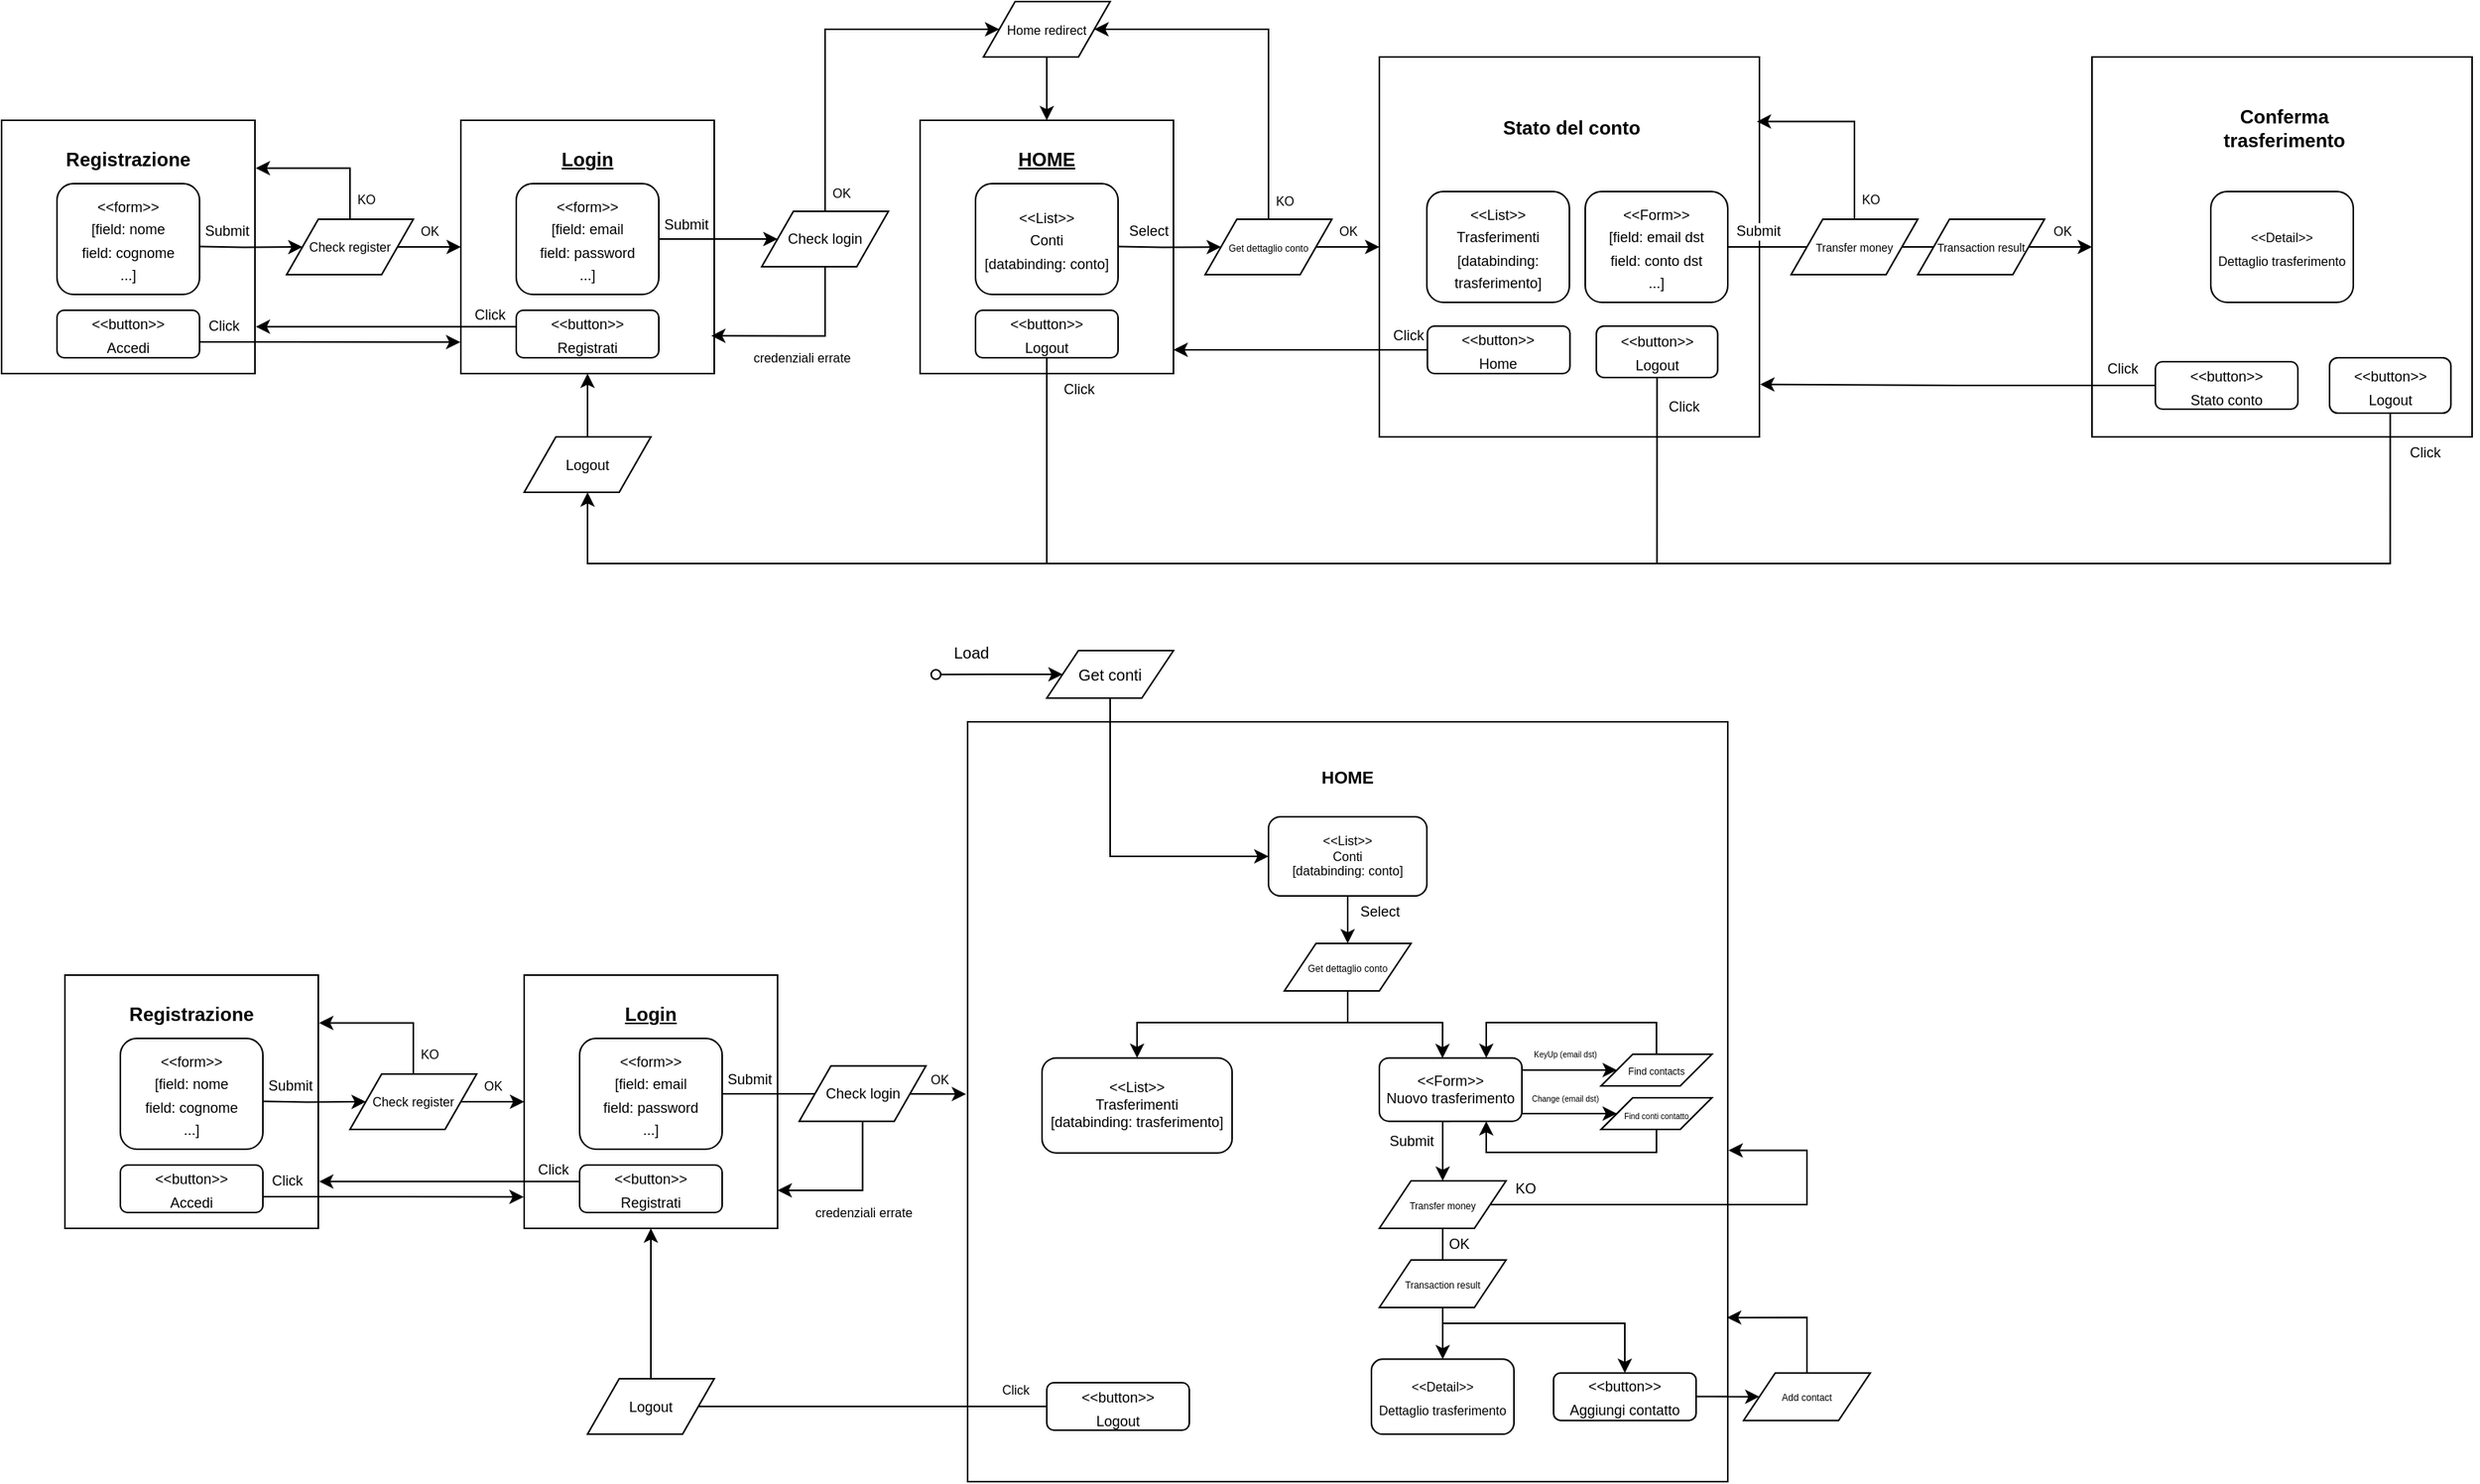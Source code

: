 <mxfile version="19.0.3" type="device"><diagram id="SK-qAV-DLg1p_RG8jJzv" name="Page-1"><mxGraphModel dx="2012" dy="1370" grid="1" gridSize="10" guides="1" tooltips="1" connect="1" arrows="1" fold="1" page="1" pageScale="1" pageWidth="827" pageHeight="1169" math="0" shadow="0"><root><mxCell id="0"/><mxCell id="1" parent="0"/><mxCell id="obXv3G_txPE05MpW1nef-15" value="" style="group" parent="1" vertex="1" connectable="0"><mxGeometry x="340" y="250" width="270" height="160" as="geometry"/></mxCell><mxCell id="obXv3G_txPE05MpW1nef-1" value="" style="whiteSpace=wrap;html=1;aspect=fixed;" parent="obXv3G_txPE05MpW1nef-15" vertex="1"><mxGeometry width="160" height="160" as="geometry"/></mxCell><mxCell id="obXv3G_txPE05MpW1nef-5" value="&lt;u&gt;&lt;b&gt;Login&lt;/b&gt;&lt;/u&gt;" style="text;html=1;strokeColor=none;fillColor=none;align=center;verticalAlign=middle;whiteSpace=wrap;rounded=0;" parent="obXv3G_txPE05MpW1nef-15" vertex="1"><mxGeometry x="50" y="10" width="60" height="30" as="geometry"/></mxCell><mxCell id="obXv3G_txPE05MpW1nef-17" value="&lt;font style=&quot;font-size: 9px;&quot;&gt;&amp;lt;&amp;lt;button&amp;gt;&amp;gt;&lt;br&gt;Registrati&lt;/font&gt;" style="rounded=1;whiteSpace=wrap;html=1;" parent="obXv3G_txPE05MpW1nef-15" vertex="1"><mxGeometry x="35" y="120" width="90" height="30" as="geometry"/></mxCell><mxCell id="obXv3G_txPE05MpW1nef-33" value="&lt;font style=&quot;font-size: 9px;&quot;&gt;&amp;lt;&amp;lt;form&amp;gt;&amp;gt;&lt;br&gt;[field: email&lt;br&gt;field: password&lt;br&gt;...]&lt;br&gt;&lt;/font&gt;" style="rounded=1;whiteSpace=wrap;html=1;" parent="obXv3G_txPE05MpW1nef-15" vertex="1"><mxGeometry x="35" y="40" width="90" height="70" as="geometry"/></mxCell><mxCell id="obXv3G_txPE05MpW1nef-112" style="edgeStyle=orthogonalEdgeStyle;rounded=0;orthogonalLoop=1;jettySize=auto;html=1;entryX=0.988;entryY=0.851;entryDx=0;entryDy=0;entryPerimeter=0;fontSize=8;endArrow=classic;endFill=1;" parent="obXv3G_txPE05MpW1nef-15" source="obXv3G_txPE05MpW1nef-93" target="obXv3G_txPE05MpW1nef-1" edge="1"><mxGeometry relative="1" as="geometry"><Array as="points"><mxPoint x="230" y="136"/></Array></mxGeometry></mxCell><mxCell id="obXv3G_txPE05MpW1nef-113" value="credenziali errate" style="edgeLabel;html=1;align=center;verticalAlign=middle;resizable=0;points=[];fontSize=8;" parent="obXv3G_txPE05MpW1nef-112" vertex="1" connectable="0"><mxGeometry x="0.021" y="1" relative="1" as="geometry"><mxPoint y="13" as="offset"/></mxGeometry></mxCell><mxCell id="obXv3G_txPE05MpW1nef-93" value="&lt;font style=&quot;font-size: 9px;&quot;&gt;Check login&lt;/font&gt;" style="shape=parallelogram;perimeter=parallelogramPerimeter;whiteSpace=wrap;html=1;fixedSize=1;fontSize=9;" parent="obXv3G_txPE05MpW1nef-15" vertex="1"><mxGeometry x="190" y="57.5" width="80" height="35" as="geometry"/></mxCell><mxCell id="obXv3G_txPE05MpW1nef-98" value="" style="edgeStyle=orthogonalEdgeStyle;rounded=0;orthogonalLoop=1;jettySize=auto;html=1;fontSize=9;entryX=0;entryY=0.5;entryDx=0;entryDy=0;endArrow=classic;exitX=1;exitY=0.5;exitDx=0;exitDy=0;endFill=1;" parent="obXv3G_txPE05MpW1nef-15" source="obXv3G_txPE05MpW1nef-33" target="obXv3G_txPE05MpW1nef-93" edge="1"><mxGeometry relative="1" as="geometry"><mxPoint x="630" y="330" as="targetPoint"/><Array as="points"/><mxPoint x="465.32" y="329.76" as="sourcePoint"/></mxGeometry></mxCell><mxCell id="obXv3G_txPE05MpW1nef-99" value="Submit" style="edgeLabel;html=1;align=center;verticalAlign=middle;resizable=0;points=[];fontSize=9;" parent="obXv3G_txPE05MpW1nef-98" vertex="1" connectable="0"><mxGeometry x="-0.722" y="1" relative="1" as="geometry"><mxPoint x="6" y="-8" as="offset"/></mxGeometry></mxCell><mxCell id="obXv3G_txPE05MpW1nef-16" value="" style="group" parent="1" vertex="1" connectable="0"><mxGeometry x="50" y="250" width="160" height="160" as="geometry"/></mxCell><mxCell id="obXv3G_txPE05MpW1nef-6" value="" style="whiteSpace=wrap;html=1;aspect=fixed;" parent="obXv3G_txPE05MpW1nef-16" vertex="1"><mxGeometry width="160" height="160" as="geometry"/></mxCell><mxCell id="obXv3G_txPE05MpW1nef-7" value="&lt;b&gt;Registrazione&lt;/b&gt;" style="text;html=1;strokeColor=none;fillColor=none;align=center;verticalAlign=middle;whiteSpace=wrap;rounded=0;" parent="obXv3G_txPE05MpW1nef-16" vertex="1"><mxGeometry x="50" y="10" width="60" height="30" as="geometry"/></mxCell><mxCell id="obXv3G_txPE05MpW1nef-26" value="&lt;font style=&quot;font-size: 9px;&quot;&gt;&amp;lt;&amp;lt;button&amp;gt;&amp;gt;&lt;br&gt;Accedi&lt;/font&gt;" style="rounded=1;whiteSpace=wrap;html=1;" parent="obXv3G_txPE05MpW1nef-16" vertex="1"><mxGeometry x="35" y="120" width="90" height="30" as="geometry"/></mxCell><mxCell id="obXv3G_txPE05MpW1nef-30" value="&lt;font style=&quot;font-size: 9px;&quot;&gt;&amp;lt;&amp;lt;form&amp;gt;&amp;gt;&lt;br&gt;[field: nome&lt;br&gt;field: cognome&lt;br&gt;...]&lt;br&gt;&lt;/font&gt;" style="rounded=1;whiteSpace=wrap;html=1;" parent="obXv3G_txPE05MpW1nef-16" vertex="1"><mxGeometry x="35" y="40" width="90" height="70" as="geometry"/></mxCell><mxCell id="obXv3G_txPE05MpW1nef-18" style="edgeStyle=orthogonalEdgeStyle;rounded=0;orthogonalLoop=1;jettySize=auto;html=1;fontSize=9;entryX=1.003;entryY=0.815;entryDx=0;entryDy=0;entryPerimeter=0;" parent="1" source="obXv3G_txPE05MpW1nef-17" target="obXv3G_txPE05MpW1nef-6" edge="1"><mxGeometry relative="1" as="geometry"><mxPoint x="230" y="340" as="targetPoint"/><Array as="points"><mxPoint x="293" y="380"/></Array></mxGeometry></mxCell><mxCell id="obXv3G_txPE05MpW1nef-19" value="Click" style="edgeLabel;html=1;align=center;verticalAlign=middle;resizable=0;points=[];fontSize=9;" parent="obXv3G_txPE05MpW1nef-18" vertex="1" connectable="0"><mxGeometry x="-0.722" y="1" relative="1" as="geometry"><mxPoint x="6" y="-9" as="offset"/></mxGeometry></mxCell><mxCell id="obXv3G_txPE05MpW1nef-27" style="edgeStyle=orthogonalEdgeStyle;rounded=0;orthogonalLoop=1;jettySize=auto;html=1;fontSize=9;entryX=-0.002;entryY=0.876;entryDx=0;entryDy=0;entryPerimeter=0;" parent="1" source="obXv3G_txPE05MpW1nef-26" target="obXv3G_txPE05MpW1nef-1" edge="1"><mxGeometry relative="1" as="geometry"><mxPoint x="280" y="430" as="targetPoint"/><Array as="points"><mxPoint x="230" y="390"/><mxPoint x="230" y="390"/></Array></mxGeometry></mxCell><mxCell id="obXv3G_txPE05MpW1nef-28" value="Click" style="edgeLabel;html=1;align=center;verticalAlign=middle;resizable=0;points=[];fontSize=9;" parent="obXv3G_txPE05MpW1nef-27" vertex="1" connectable="0"><mxGeometry x="-0.722" y="1" relative="1" as="geometry"><mxPoint x="-8" y="-9" as="offset"/></mxGeometry></mxCell><mxCell id="obXv3G_txPE05MpW1nef-31" style="edgeStyle=orthogonalEdgeStyle;rounded=0;orthogonalLoop=1;jettySize=auto;html=1;fontSize=9;entryX=0;entryY=0.5;entryDx=0;entryDy=0;startArrow=none;" parent="1" source="obXv3G_txPE05MpW1nef-100" target="obXv3G_txPE05MpW1nef-1" edge="1"><mxGeometry relative="1" as="geometry"><mxPoint x="340.0" y="329.92" as="targetPoint"/><Array as="points"/><mxPoint x="175.32" y="329.76" as="sourcePoint"/></mxGeometry></mxCell><mxCell id="obXv3G_txPE05MpW1nef-117" value="OK" style="edgeLabel;html=1;align=center;verticalAlign=middle;resizable=0;points=[];fontSize=8;" parent="obXv3G_txPE05MpW1nef-31" vertex="1" connectable="0"><mxGeometry x="-0.7" y="-1" relative="1" as="geometry"><mxPoint x="11" y="-11" as="offset"/></mxGeometry></mxCell><mxCell id="obXv3G_txPE05MpW1nef-38" value="" style="group" parent="1" vertex="1" connectable="0"><mxGeometry x="920" y="210" width="244" height="240" as="geometry"/></mxCell><mxCell id="obXv3G_txPE05MpW1nef-11" value="" style="whiteSpace=wrap;html=1;aspect=fixed;" parent="obXv3G_txPE05MpW1nef-38" vertex="1"><mxGeometry width="240" height="240" as="geometry"/></mxCell><mxCell id="obXv3G_txPE05MpW1nef-12" value="Stato del conto" style="text;html=1;strokeColor=none;fillColor=none;align=center;verticalAlign=middle;whiteSpace=wrap;rounded=0;fontStyle=1" parent="obXv3G_txPE05MpW1nef-38" vertex="1"><mxGeometry x="56.425" y="22.5" width="131.15" height="45" as="geometry"/></mxCell><mxCell id="obXv3G_txPE05MpW1nef-56" value="&lt;font style=&quot;font-size: 9px;&quot;&gt;&amp;lt;&amp;lt;button&amp;gt;&amp;gt;&lt;br&gt;Logout&lt;/font&gt;" style="rounded=1;whiteSpace=wrap;html=1;" parent="obXv3G_txPE05MpW1nef-38" vertex="1"><mxGeometry x="137.02" y="170" width="76.63" height="32.5" as="geometry"/></mxCell><mxCell id="obXv3G_txPE05MpW1nef-70" value="&lt;font style=&quot;font-size: 9px;&quot;&gt;&amp;lt;&amp;lt;button&amp;gt;&amp;gt;&lt;br&gt;Home&lt;/font&gt;" style="rounded=1;whiteSpace=wrap;html=1;" parent="obXv3G_txPE05MpW1nef-38" vertex="1"><mxGeometry x="30.34" y="170" width="90" height="30" as="geometry"/></mxCell><mxCell id="obXv3G_txPE05MpW1nef-82" value="&lt;font style=&quot;font-size: 9px;&quot;&gt;&amp;lt;&amp;lt;List&amp;gt;&amp;gt;&lt;br&gt;Trasferimenti&lt;br&gt;[databinding: trasferimento]&lt;br&gt;&lt;/font&gt;" style="rounded=1;whiteSpace=wrap;html=1;" parent="obXv3G_txPE05MpW1nef-38" vertex="1"><mxGeometry x="30" y="85" width="90" height="70" as="geometry"/></mxCell><mxCell id="obXv3G_txPE05MpW1nef-84" value="&lt;font style=&quot;font-size: 9px;&quot;&gt;&amp;lt;&amp;lt;Form&amp;gt;&amp;gt;&lt;br&gt;[field: email dst&lt;br&gt;field: conto dst&lt;br&gt;...]&lt;br&gt;&lt;/font&gt;" style="rounded=1;whiteSpace=wrap;html=1;" parent="obXv3G_txPE05MpW1nef-38" vertex="1"><mxGeometry x="130.0" y="85" width="90" height="70" as="geometry"/></mxCell><mxCell id="obXv3G_txPE05MpW1nef-59" style="edgeStyle=orthogonalEdgeStyle;rounded=0;orthogonalLoop=1;jettySize=auto;html=1;exitX=0.5;exitY=1;exitDx=0;exitDy=0;fontSize=9;entryX=0.5;entryY=1;entryDx=0;entryDy=0;" parent="1" source="obXv3G_txPE05MpW1nef-56" target="obXv3G_txPE05MpW1nef-88" edge="1"><mxGeometry relative="1" as="geometry"><mxPoint x="420" y="500" as="targetPoint"/><Array as="points"><mxPoint x="1095" y="530"/><mxPoint x="420" y="530"/></Array></mxGeometry></mxCell><mxCell id="obXv3G_txPE05MpW1nef-60" value="Click" style="edgeLabel;html=1;align=center;verticalAlign=middle;resizable=0;points=[];fontSize=9;" parent="obXv3G_txPE05MpW1nef-59" vertex="1" connectable="0"><mxGeometry x="-0.952" y="2" relative="1" as="geometry"><mxPoint x="14" y="-2" as="offset"/></mxGeometry></mxCell><mxCell id="obXv3G_txPE05MpW1nef-61" value="" style="group" parent="1" vertex="1" connectable="0"><mxGeometry x="630" y="250" width="160" height="160" as="geometry"/></mxCell><mxCell id="obXv3G_txPE05MpW1nef-62" value="" style="whiteSpace=wrap;html=1;aspect=fixed;" parent="obXv3G_txPE05MpW1nef-61" vertex="1"><mxGeometry width="160" height="160" as="geometry"/></mxCell><mxCell id="obXv3G_txPE05MpW1nef-63" value="&lt;u&gt;&lt;b&gt;HOME&lt;/b&gt;&lt;/u&gt;" style="text;html=1;strokeColor=none;fillColor=none;align=center;verticalAlign=middle;whiteSpace=wrap;rounded=0;" parent="obXv3G_txPE05MpW1nef-61" vertex="1"><mxGeometry x="50" y="10" width="60" height="30" as="geometry"/></mxCell><mxCell id="obXv3G_txPE05MpW1nef-64" value="&lt;font style=&quot;font-size: 9px;&quot;&gt;&amp;lt;&amp;lt;button&amp;gt;&amp;gt;&lt;br&gt;Logout&lt;/font&gt;" style="rounded=1;whiteSpace=wrap;html=1;" parent="obXv3G_txPE05MpW1nef-61" vertex="1"><mxGeometry x="35" y="120" width="90" height="30" as="geometry"/></mxCell><mxCell id="obXv3G_txPE05MpW1nef-65" value="&lt;font style=&quot;font-size: 9px;&quot;&gt;&amp;lt;&amp;lt;List&amp;gt;&amp;gt;&lt;br&gt;Conti&lt;br&gt;[databinding: conto]&lt;br&gt;&lt;/font&gt;" style="rounded=1;whiteSpace=wrap;html=1;" parent="obXv3G_txPE05MpW1nef-61" vertex="1"><mxGeometry x="35" y="40" width="90" height="70" as="geometry"/></mxCell><mxCell id="obXv3G_txPE05MpW1nef-66" style="edgeStyle=orthogonalEdgeStyle;rounded=0;orthogonalLoop=1;jettySize=auto;html=1;fontSize=9;entryX=0;entryY=0.5;entryDx=0;entryDy=0;" parent="obXv3G_txPE05MpW1nef-61" target="obXv3G_txPE05MpW1nef-91" edge="1"><mxGeometry relative="1" as="geometry"><mxPoint x="190" y="80" as="targetPoint"/><Array as="points"/><mxPoint x="125.32" y="79.76" as="sourcePoint"/></mxGeometry></mxCell><mxCell id="obXv3G_txPE05MpW1nef-67" value="Select" style="edgeLabel;html=1;align=center;verticalAlign=middle;resizable=0;points=[];fontSize=9;" parent="obXv3G_txPE05MpW1nef-66" vertex="1" connectable="0"><mxGeometry x="-0.722" y="1" relative="1" as="geometry"><mxPoint x="9" y="-9" as="offset"/></mxGeometry></mxCell><mxCell id="obXv3G_txPE05MpW1nef-68" style="edgeStyle=orthogonalEdgeStyle;rounded=0;orthogonalLoop=1;jettySize=auto;html=1;fontSize=9;endArrow=none;endFill=0;" parent="1" source="obXv3G_txPE05MpW1nef-64" edge="1"><mxGeometry relative="1" as="geometry"><mxPoint x="560" y="530" as="targetPoint"/><Array as="points"><mxPoint x="710" y="530"/><mxPoint x="560" y="530"/></Array></mxGeometry></mxCell><mxCell id="obXv3G_txPE05MpW1nef-69" value="Click" style="edgeLabel;html=1;align=center;verticalAlign=middle;resizable=0;points=[];fontSize=9;" parent="obXv3G_txPE05MpW1nef-68" vertex="1" connectable="0"><mxGeometry x="-0.786" y="-1" relative="1" as="geometry"><mxPoint x="21" y="-10" as="offset"/></mxGeometry></mxCell><mxCell id="obXv3G_txPE05MpW1nef-71" style="edgeStyle=orthogonalEdgeStyle;rounded=0;orthogonalLoop=1;jettySize=auto;html=1;fontSize=9;" parent="1" source="obXv3G_txPE05MpW1nef-70" edge="1"><mxGeometry relative="1" as="geometry"><mxPoint x="790" y="395" as="targetPoint"/><Array as="points"><mxPoint x="791" y="395"/></Array></mxGeometry></mxCell><mxCell id="obXv3G_txPE05MpW1nef-72" value="Click" style="edgeLabel;html=1;align=center;verticalAlign=middle;resizable=0;points=[];fontSize=9;" parent="obXv3G_txPE05MpW1nef-71" vertex="1" connectable="0"><mxGeometry x="-0.778" y="-1" relative="1" as="geometry"><mxPoint x="5" y="-8" as="offset"/></mxGeometry></mxCell><mxCell id="obXv3G_txPE05MpW1nef-73" value="" style="group" parent="1" vertex="1" connectable="0"><mxGeometry x="1370" y="210" width="244" height="240" as="geometry"/></mxCell><mxCell id="obXv3G_txPE05MpW1nef-74" value="" style="whiteSpace=wrap;html=1;aspect=fixed;" parent="obXv3G_txPE05MpW1nef-73" vertex="1"><mxGeometry width="240" height="240" as="geometry"/></mxCell><mxCell id="obXv3G_txPE05MpW1nef-75" value="Conferma trasferimento" style="text;html=1;strokeColor=none;fillColor=none;align=center;verticalAlign=middle;whiteSpace=wrap;rounded=0;fontStyle=1" parent="obXv3G_txPE05MpW1nef-73" vertex="1"><mxGeometry x="56.425" y="22.5" width="131.15" height="45" as="geometry"/></mxCell><mxCell id="obXv3G_txPE05MpW1nef-76" value="&lt;font style=&quot;font-size: 9px;&quot;&gt;&amp;lt;&amp;lt;button&amp;gt;&amp;gt;&lt;br&gt;Logout&lt;/font&gt;" style="rounded=1;whiteSpace=wrap;html=1;" parent="obXv3G_txPE05MpW1nef-73" vertex="1"><mxGeometry x="150" y="190" width="76.63" height="35" as="geometry"/></mxCell><mxCell id="obXv3G_txPE05MpW1nef-77" value="&lt;font style=&quot;font-size: 9px;&quot;&gt;&amp;lt;&amp;lt;button&amp;gt;&amp;gt;&lt;br&gt;Stato conto&lt;/font&gt;" style="rounded=1;whiteSpace=wrap;html=1;" parent="obXv3G_txPE05MpW1nef-73" vertex="1"><mxGeometry x="40" y="192.5" width="90" height="30" as="geometry"/></mxCell><mxCell id="obXv3G_txPE05MpW1nef-87" value="&lt;font style=&quot;font-size: 8px;&quot;&gt;&amp;lt;&amp;lt;Detail&amp;gt;&amp;gt;&lt;br&gt;Dettaglio trasferimento&lt;br&gt;&lt;/font&gt;" style="rounded=1;whiteSpace=wrap;html=1;" parent="obXv3G_txPE05MpW1nef-73" vertex="1"><mxGeometry x="75" y="85" width="90" height="70" as="geometry"/></mxCell><mxCell id="obXv3G_txPE05MpW1nef-78" style="edgeStyle=orthogonalEdgeStyle;rounded=0;orthogonalLoop=1;jettySize=auto;html=1;entryX=1.002;entryY=0.862;entryDx=0;entryDy=0;entryPerimeter=0;fontSize=9;" parent="1" source="obXv3G_txPE05MpW1nef-77" target="obXv3G_txPE05MpW1nef-11" edge="1"><mxGeometry relative="1" as="geometry"/></mxCell><mxCell id="obXv3G_txPE05MpW1nef-79" value="Click" style="edgeLabel;html=1;align=center;verticalAlign=middle;resizable=0;points=[];fontSize=9;" parent="obXv3G_txPE05MpW1nef-78" vertex="1" connectable="0"><mxGeometry x="-0.596" y="1" relative="1" as="geometry"><mxPoint x="29" y="-12" as="offset"/></mxGeometry></mxCell><mxCell id="obXv3G_txPE05MpW1nef-80" style="edgeStyle=orthogonalEdgeStyle;rounded=0;orthogonalLoop=1;jettySize=auto;html=1;exitX=0.5;exitY=1;exitDx=0;exitDy=0;fontSize=9;endArrow=none;endFill=0;" parent="1" source="obXv3G_txPE05MpW1nef-76" edge="1"><mxGeometry relative="1" as="geometry"><mxPoint x="1070" y="530" as="targetPoint"/><Array as="points"><mxPoint x="1429" y="530"/><mxPoint x="1100" y="530"/></Array></mxGeometry></mxCell><mxCell id="obXv3G_txPE05MpW1nef-81" value="Click" style="edgeLabel;html=1;align=center;verticalAlign=middle;resizable=0;points=[];fontSize=9;" parent="obXv3G_txPE05MpW1nef-80" vertex="1" connectable="0"><mxGeometry x="-0.866" relative="1" as="geometry"><mxPoint x="21" y="-14" as="offset"/></mxGeometry></mxCell><mxCell id="obXv3G_txPE05MpW1nef-85" style="edgeStyle=orthogonalEdgeStyle;rounded=0;orthogonalLoop=1;jettySize=auto;html=1;exitX=1;exitY=0.5;exitDx=0;exitDy=0;entryX=0;entryY=0.5;entryDx=0;entryDy=0;fontSize=9;endArrow=classic;endFill=1;startArrow=none;" parent="1" source="obXv3G_txPE05MpW1nef-107" target="obXv3G_txPE05MpW1nef-74" edge="1"><mxGeometry relative="1" as="geometry"/></mxCell><mxCell id="obXv3G_txPE05MpW1nef-124" value="OK" style="edgeLabel;html=1;align=center;verticalAlign=middle;resizable=0;points=[];fontSize=8;" parent="obXv3G_txPE05MpW1nef-85" vertex="1" connectable="0"><mxGeometry x="-0.689" y="1" relative="1" as="geometry"><mxPoint x="11" y="-9" as="offset"/></mxGeometry></mxCell><mxCell id="obXv3G_txPE05MpW1nef-89" style="edgeStyle=orthogonalEdgeStyle;rounded=0;orthogonalLoop=1;jettySize=auto;html=1;fontSize=9;endArrow=classic;endFill=1;" parent="1" source="obXv3G_txPE05MpW1nef-88" edge="1"><mxGeometry relative="1" as="geometry"><mxPoint x="420" y="410" as="targetPoint"/></mxGeometry></mxCell><mxCell id="obXv3G_txPE05MpW1nef-88" value="Logout" style="shape=parallelogram;perimeter=parallelogramPerimeter;whiteSpace=wrap;html=1;fixedSize=1;fontSize=9;" parent="1" vertex="1"><mxGeometry x="380" y="450" width="80" height="35" as="geometry"/></mxCell><mxCell id="obXv3G_txPE05MpW1nef-92" style="edgeStyle=orthogonalEdgeStyle;rounded=0;orthogonalLoop=1;jettySize=auto;html=1;exitX=1;exitY=0.5;exitDx=0;exitDy=0;entryX=0;entryY=0.5;entryDx=0;entryDy=0;fontSize=9;endArrow=classic;endFill=1;" parent="1" source="obXv3G_txPE05MpW1nef-91" target="obXv3G_txPE05MpW1nef-11" edge="1"><mxGeometry relative="1" as="geometry"/></mxCell><mxCell id="obXv3G_txPE05MpW1nef-120" value="OK" style="edgeLabel;html=1;align=center;verticalAlign=middle;resizable=0;points=[];fontSize=8;" parent="obXv3G_txPE05MpW1nef-92" vertex="1" connectable="0"><mxGeometry x="-0.427" y="1" relative="1" as="geometry"><mxPoint x="3" y="-9" as="offset"/></mxGeometry></mxCell><mxCell id="obXv3G_txPE05MpW1nef-111" style="edgeStyle=orthogonalEdgeStyle;rounded=0;orthogonalLoop=1;jettySize=auto;html=1;exitX=0.5;exitY=0;exitDx=0;exitDy=0;entryX=1;entryY=0.5;entryDx=0;entryDy=0;fontSize=8;endArrow=classic;endFill=1;" parent="1" source="obXv3G_txPE05MpW1nef-91" target="obXv3G_txPE05MpW1nef-109" edge="1"><mxGeometry relative="1" as="geometry"><Array as="points"><mxPoint x="850" y="193"/></Array></mxGeometry></mxCell><mxCell id="obXv3G_txPE05MpW1nef-119" value="KO" style="edgeLabel;html=1;align=center;verticalAlign=middle;resizable=0;points=[];fontSize=8;" parent="obXv3G_txPE05MpW1nef-111" vertex="1" connectable="0"><mxGeometry x="-0.798" y="-2" relative="1" as="geometry"><mxPoint x="8" y="11" as="offset"/></mxGeometry></mxCell><mxCell id="obXv3G_txPE05MpW1nef-91" value="&lt;font style=&quot;font-size: 6px;&quot;&gt;Get dettaglio conto&lt;/font&gt;" style="shape=parallelogram;perimeter=parallelogramPerimeter;whiteSpace=wrap;html=1;fixedSize=1;fontSize=9;" parent="1" vertex="1"><mxGeometry x="810" y="312.5" width="80" height="35" as="geometry"/></mxCell><mxCell id="obXv3G_txPE05MpW1nef-34" style="edgeStyle=orthogonalEdgeStyle;rounded=0;orthogonalLoop=1;jettySize=auto;html=1;fontSize=9;startArrow=none;entryX=0;entryY=0.5;entryDx=0;entryDy=0;exitX=0.5;exitY=0;exitDx=0;exitDy=0;" parent="1" source="obXv3G_txPE05MpW1nef-93" target="obXv3G_txPE05MpW1nef-109" edge="1"><mxGeometry relative="1" as="geometry"><mxPoint x="640" y="150" as="targetPoint"/><Array as="points"><mxPoint x="570" y="193"/></Array><mxPoint x="465.32" y="329.76" as="sourcePoint"/></mxGeometry></mxCell><mxCell id="obXv3G_txPE05MpW1nef-118" value="OK" style="edgeLabel;html=1;align=center;verticalAlign=middle;resizable=0;points=[];fontSize=8;" parent="obXv3G_txPE05MpW1nef-34" vertex="1" connectable="0"><mxGeometry x="-0.839" relative="1" as="geometry"><mxPoint x="10" y="6" as="offset"/></mxGeometry></mxCell><mxCell id="obXv3G_txPE05MpW1nef-115" style="edgeStyle=orthogonalEdgeStyle;rounded=0;orthogonalLoop=1;jettySize=auto;html=1;entryX=1.003;entryY=0.189;entryDx=0;entryDy=0;entryPerimeter=0;fontSize=8;endArrow=classic;endFill=1;" parent="1" source="obXv3G_txPE05MpW1nef-100" target="obXv3G_txPE05MpW1nef-6" edge="1"><mxGeometry relative="1" as="geometry"><Array as="points"><mxPoint x="270" y="280"/></Array></mxGeometry></mxCell><mxCell id="obXv3G_txPE05MpW1nef-116" value="KO" style="edgeLabel;html=1;align=center;verticalAlign=middle;resizable=0;points=[];fontSize=8;" parent="obXv3G_txPE05MpW1nef-115" vertex="1" connectable="0"><mxGeometry x="-0.817" y="-1" relative="1" as="geometry"><mxPoint x="9" y="-4" as="offset"/></mxGeometry></mxCell><mxCell id="obXv3G_txPE05MpW1nef-100" value="&lt;font style=&quot;font-size: 8px;&quot;&gt;Check register&lt;/font&gt;" style="shape=parallelogram;perimeter=parallelogramPerimeter;whiteSpace=wrap;html=1;fixedSize=1;fontSize=9;" parent="1" vertex="1"><mxGeometry x="230" y="312.5" width="80" height="35" as="geometry"/></mxCell><mxCell id="obXv3G_txPE05MpW1nef-102" value="" style="edgeStyle=orthogonalEdgeStyle;rounded=0;orthogonalLoop=1;jettySize=auto;html=1;fontSize=9;entryX=0;entryY=0.5;entryDx=0;entryDy=0;endArrow=classic;endFill=1;" parent="1" target="obXv3G_txPE05MpW1nef-100" edge="1"><mxGeometry relative="1" as="geometry"><mxPoint x="340" y="330" as="targetPoint"/><Array as="points"/><mxPoint x="175.32" y="329.76" as="sourcePoint"/></mxGeometry></mxCell><mxCell id="obXv3G_txPE05MpW1nef-103" value="Submit" style="edgeLabel;html=1;align=center;verticalAlign=middle;resizable=0;points=[];fontSize=9;" parent="obXv3G_txPE05MpW1nef-102" vertex="1" connectable="0"><mxGeometry x="-0.722" y="1" relative="1" as="geometry"><mxPoint x="7" y="-9" as="offset"/></mxGeometry></mxCell><mxCell id="obXv3G_txPE05MpW1nef-121" style="edgeStyle=orthogonalEdgeStyle;rounded=0;orthogonalLoop=1;jettySize=auto;html=1;entryX=0.993;entryY=0.17;entryDx=0;entryDy=0;entryPerimeter=0;fontSize=8;endArrow=classic;endFill=1;" parent="1" source="obXv3G_txPE05MpW1nef-104" target="obXv3G_txPE05MpW1nef-11" edge="1"><mxGeometry relative="1" as="geometry"><Array as="points"><mxPoint x="1220" y="251"/></Array></mxGeometry></mxCell><mxCell id="obXv3G_txPE05MpW1nef-122" value="KO" style="edgeLabel;html=1;align=center;verticalAlign=middle;resizable=0;points=[];fontSize=8;" parent="obXv3G_txPE05MpW1nef-121" vertex="1" connectable="0"><mxGeometry x="-0.763" y="1" relative="1" as="geometry"><mxPoint x="11" y="2" as="offset"/></mxGeometry></mxCell><mxCell id="obXv3G_txPE05MpW1nef-104" value="&lt;font style=&quot;font-size: 7px;&quot;&gt;Transfer money&lt;/font&gt;" style="shape=parallelogram;perimeter=parallelogramPerimeter;whiteSpace=wrap;html=1;fixedSize=1;fontSize=9;" parent="1" vertex="1"><mxGeometry x="1180" y="312.5" width="80" height="35" as="geometry"/></mxCell><mxCell id="obXv3G_txPE05MpW1nef-105" value="" style="edgeStyle=orthogonalEdgeStyle;rounded=0;orthogonalLoop=1;jettySize=auto;html=1;exitX=1;exitY=0.5;exitDx=0;exitDy=0;entryX=0;entryY=0.5;entryDx=0;entryDy=0;fontSize=9;endArrow=none;endFill=1;" parent="1" source="obXv3G_txPE05MpW1nef-84" target="obXv3G_txPE05MpW1nef-104" edge="1"><mxGeometry relative="1" as="geometry"><mxPoint x="1140.0" y="330" as="sourcePoint"/><mxPoint x="1310" y="330.0" as="targetPoint"/></mxGeometry></mxCell><mxCell id="obXv3G_txPE05MpW1nef-106" value="Submit" style="edgeLabel;html=1;align=center;verticalAlign=middle;resizable=0;points=[];fontSize=9;" parent="obXv3G_txPE05MpW1nef-105" vertex="1" connectable="0"><mxGeometry x="-0.803" y="1" relative="1" as="geometry"><mxPoint x="14" y="-9" as="offset"/></mxGeometry></mxCell><mxCell id="obXv3G_txPE05MpW1nef-107" value="&lt;font style=&quot;font-size: 7px;&quot;&gt;Transaction result&lt;/font&gt;" style="shape=parallelogram;perimeter=parallelogramPerimeter;whiteSpace=wrap;html=1;fixedSize=1;fontSize=9;" parent="1" vertex="1"><mxGeometry x="1260" y="312.5" width="80" height="35" as="geometry"/></mxCell><mxCell id="obXv3G_txPE05MpW1nef-108" value="" style="edgeStyle=orthogonalEdgeStyle;rounded=0;orthogonalLoop=1;jettySize=auto;html=1;exitX=1;exitY=0.5;exitDx=0;exitDy=0;entryX=0;entryY=0.5;entryDx=0;entryDy=0;fontSize=9;endArrow=none;endFill=1;startArrow=none;" parent="1" source="obXv3G_txPE05MpW1nef-104" target="obXv3G_txPE05MpW1nef-107" edge="1"><mxGeometry relative="1" as="geometry"><mxPoint x="1240" y="330" as="sourcePoint"/><mxPoint x="1370" y="330.0" as="targetPoint"/></mxGeometry></mxCell><mxCell id="obXv3G_txPE05MpW1nef-110" style="edgeStyle=orthogonalEdgeStyle;rounded=0;orthogonalLoop=1;jettySize=auto;html=1;fontSize=9;endArrow=classic;endFill=1;entryX=0.5;entryY=0;entryDx=0;entryDy=0;" parent="1" source="obXv3G_txPE05MpW1nef-109" target="obXv3G_txPE05MpW1nef-62" edge="1"><mxGeometry relative="1" as="geometry"><mxPoint x="710" y="250.0" as="targetPoint"/></mxGeometry></mxCell><mxCell id="obXv3G_txPE05MpW1nef-109" value="&lt;font style=&quot;font-size: 8px;&quot;&gt;Home redirect&lt;/font&gt;" style="shape=parallelogram;perimeter=parallelogramPerimeter;whiteSpace=wrap;html=1;fixedSize=1;fontSize=9;" parent="1" vertex="1"><mxGeometry x="670" y="175" width="80" height="35" as="geometry"/></mxCell><mxCell id="obXv3G_txPE05MpW1nef-127" value="" style="whiteSpace=wrap;html=1;aspect=fixed;" parent="1" vertex="1"><mxGeometry x="380" y="790" width="160" height="160" as="geometry"/></mxCell><mxCell id="obXv3G_txPE05MpW1nef-128" value="&lt;u&gt;&lt;b&gt;Login&lt;/b&gt;&lt;/u&gt;" style="text;html=1;strokeColor=none;fillColor=none;align=center;verticalAlign=middle;whiteSpace=wrap;rounded=0;" parent="1" vertex="1"><mxGeometry x="430" y="800" width="60" height="30" as="geometry"/></mxCell><mxCell id="obXv3G_txPE05MpW1nef-129" value="&lt;font style=&quot;font-size: 9px;&quot;&gt;&amp;lt;&amp;lt;button&amp;gt;&amp;gt;&lt;br&gt;Registrati&lt;/font&gt;" style="rounded=1;whiteSpace=wrap;html=1;" parent="1" vertex="1"><mxGeometry x="415" y="910" width="90" height="30" as="geometry"/></mxCell><mxCell id="obXv3G_txPE05MpW1nef-149" style="edgeStyle=orthogonalEdgeStyle;rounded=0;orthogonalLoop=1;jettySize=auto;html=1;exitX=1;exitY=0.5;exitDx=0;exitDy=0;entryX=-0.002;entryY=0.49;entryDx=0;entryDy=0;entryPerimeter=0;fontSize=8;endArrow=classic;endFill=1;" parent="1" source="obXv3G_txPE05MpW1nef-130" target="obXv3G_txPE05MpW1nef-148" edge="1"><mxGeometry relative="1" as="geometry"/></mxCell><mxCell id="obXv3G_txPE05MpW1nef-156" value="OK" style="edgeLabel;html=1;align=center;verticalAlign=middle;resizable=0;points=[];fontSize=8;" parent="obXv3G_txPE05MpW1nef-149" vertex="1" connectable="0"><mxGeometry x="0.774" y="-1" relative="1" as="geometry"><mxPoint y="-10" as="offset"/></mxGeometry></mxCell><mxCell id="obXv3G_txPE05MpW1nef-130" value="&lt;font style=&quot;font-size: 9px;&quot;&gt;&amp;lt;&amp;lt;form&amp;gt;&amp;gt;&lt;br&gt;[field: email&lt;br&gt;field: password&lt;br&gt;...]&lt;br&gt;&lt;/font&gt;" style="rounded=1;whiteSpace=wrap;html=1;" parent="1" vertex="1"><mxGeometry x="415" y="830" width="90" height="70" as="geometry"/></mxCell><mxCell id="obXv3G_txPE05MpW1nef-131" value="Submit" style="edgeLabel;html=1;align=center;verticalAlign=middle;resizable=0;points=[];fontSize=9;" parent="1" vertex="1" connectable="0"><mxGeometry x="521.769" y="856" as="geometry"/></mxCell><mxCell id="obXv3G_txPE05MpW1nef-132" value="" style="group" parent="1" vertex="1" connectable="0"><mxGeometry x="90" y="790" width="160" height="160" as="geometry"/></mxCell><mxCell id="obXv3G_txPE05MpW1nef-133" value="" style="whiteSpace=wrap;html=1;aspect=fixed;" parent="obXv3G_txPE05MpW1nef-132" vertex="1"><mxGeometry width="160" height="160" as="geometry"/></mxCell><mxCell id="obXv3G_txPE05MpW1nef-134" value="&lt;b&gt;Registrazione&lt;/b&gt;" style="text;html=1;strokeColor=none;fillColor=none;align=center;verticalAlign=middle;whiteSpace=wrap;rounded=0;" parent="obXv3G_txPE05MpW1nef-132" vertex="1"><mxGeometry x="50" y="10" width="60" height="30" as="geometry"/></mxCell><mxCell id="obXv3G_txPE05MpW1nef-135" value="&lt;font style=&quot;font-size: 9px;&quot;&gt;&amp;lt;&amp;lt;button&amp;gt;&amp;gt;&lt;br&gt;Accedi&lt;/font&gt;" style="rounded=1;whiteSpace=wrap;html=1;" parent="obXv3G_txPE05MpW1nef-132" vertex="1"><mxGeometry x="35" y="120" width="90" height="30" as="geometry"/></mxCell><mxCell id="obXv3G_txPE05MpW1nef-136" value="&lt;font style=&quot;font-size: 9px;&quot;&gt;&amp;lt;&amp;lt;form&amp;gt;&amp;gt;&lt;br&gt;[field: nome&lt;br&gt;field: cognome&lt;br&gt;...]&lt;br&gt;&lt;/font&gt;" style="rounded=1;whiteSpace=wrap;html=1;" parent="obXv3G_txPE05MpW1nef-132" vertex="1"><mxGeometry x="35" y="40" width="90" height="70" as="geometry"/></mxCell><mxCell id="obXv3G_txPE05MpW1nef-137" style="edgeStyle=orthogonalEdgeStyle;rounded=0;orthogonalLoop=1;jettySize=auto;html=1;fontSize=9;entryX=1.003;entryY=0.815;entryDx=0;entryDy=0;entryPerimeter=0;" parent="1" source="obXv3G_txPE05MpW1nef-129" target="obXv3G_txPE05MpW1nef-133" edge="1"><mxGeometry relative="1" as="geometry"><mxPoint x="270" y="880" as="targetPoint"/><Array as="points"><mxPoint x="333" y="920"/></Array></mxGeometry></mxCell><mxCell id="obXv3G_txPE05MpW1nef-138" value="Click" style="edgeLabel;html=1;align=center;verticalAlign=middle;resizable=0;points=[];fontSize=9;" parent="obXv3G_txPE05MpW1nef-137" vertex="1" connectable="0"><mxGeometry x="-0.722" y="1" relative="1" as="geometry"><mxPoint x="6" y="-9" as="offset"/></mxGeometry></mxCell><mxCell id="obXv3G_txPE05MpW1nef-139" style="edgeStyle=orthogonalEdgeStyle;rounded=0;orthogonalLoop=1;jettySize=auto;html=1;fontSize=9;entryX=-0.002;entryY=0.876;entryDx=0;entryDy=0;entryPerimeter=0;" parent="1" source="obXv3G_txPE05MpW1nef-135" target="obXv3G_txPE05MpW1nef-127" edge="1"><mxGeometry relative="1" as="geometry"><mxPoint x="320" y="970" as="targetPoint"/><Array as="points"><mxPoint x="270" y="930"/><mxPoint x="270" y="930"/></Array></mxGeometry></mxCell><mxCell id="obXv3G_txPE05MpW1nef-140" value="Click" style="edgeLabel;html=1;align=center;verticalAlign=middle;resizable=0;points=[];fontSize=9;" parent="obXv3G_txPE05MpW1nef-139" vertex="1" connectable="0"><mxGeometry x="-0.722" y="1" relative="1" as="geometry"><mxPoint x="-8" y="-9" as="offset"/></mxGeometry></mxCell><mxCell id="obXv3G_txPE05MpW1nef-141" style="edgeStyle=orthogonalEdgeStyle;rounded=0;orthogonalLoop=1;jettySize=auto;html=1;fontSize=9;entryX=0;entryY=0.5;entryDx=0;entryDy=0;startArrow=none;" parent="1" source="obXv3G_txPE05MpW1nef-145" target="obXv3G_txPE05MpW1nef-127" edge="1"><mxGeometry relative="1" as="geometry"><mxPoint x="380.0" y="869.92" as="targetPoint"/><Array as="points"/><mxPoint x="215.32" y="869.76" as="sourcePoint"/></mxGeometry></mxCell><mxCell id="obXv3G_txPE05MpW1nef-142" value="OK" style="edgeLabel;html=1;align=center;verticalAlign=middle;resizable=0;points=[];fontSize=8;" parent="obXv3G_txPE05MpW1nef-141" vertex="1" connectable="0"><mxGeometry x="-0.7" y="-1" relative="1" as="geometry"><mxPoint x="11" y="-11" as="offset"/></mxGeometry></mxCell><mxCell id="obXv3G_txPE05MpW1nef-143" style="edgeStyle=orthogonalEdgeStyle;rounded=0;orthogonalLoop=1;jettySize=auto;html=1;entryX=1.003;entryY=0.189;entryDx=0;entryDy=0;entryPerimeter=0;fontSize=8;endArrow=classic;endFill=1;" parent="1" source="obXv3G_txPE05MpW1nef-145" target="obXv3G_txPE05MpW1nef-133" edge="1"><mxGeometry relative="1" as="geometry"><Array as="points"><mxPoint x="310" y="820"/></Array></mxGeometry></mxCell><mxCell id="obXv3G_txPE05MpW1nef-144" value="KO" style="edgeLabel;html=1;align=center;verticalAlign=middle;resizable=0;points=[];fontSize=8;" parent="obXv3G_txPE05MpW1nef-143" vertex="1" connectable="0"><mxGeometry x="-0.817" y="-1" relative="1" as="geometry"><mxPoint x="9" y="-4" as="offset"/></mxGeometry></mxCell><mxCell id="obXv3G_txPE05MpW1nef-145" value="&lt;font style=&quot;font-size: 8px;&quot;&gt;Check register&lt;/font&gt;" style="shape=parallelogram;perimeter=parallelogramPerimeter;whiteSpace=wrap;html=1;fixedSize=1;fontSize=9;" parent="1" vertex="1"><mxGeometry x="270" y="852.5" width="80" height="35" as="geometry"/></mxCell><mxCell id="obXv3G_txPE05MpW1nef-146" value="" style="edgeStyle=orthogonalEdgeStyle;rounded=0;orthogonalLoop=1;jettySize=auto;html=1;fontSize=9;entryX=0;entryY=0.5;entryDx=0;entryDy=0;endArrow=classic;endFill=1;" parent="1" target="obXv3G_txPE05MpW1nef-145" edge="1"><mxGeometry relative="1" as="geometry"><mxPoint x="380" y="870" as="targetPoint"/><Array as="points"/><mxPoint x="215.32" y="869.76" as="sourcePoint"/></mxGeometry></mxCell><mxCell id="obXv3G_txPE05MpW1nef-147" value="Submit" style="edgeLabel;html=1;align=center;verticalAlign=middle;resizable=0;points=[];fontSize=9;" parent="obXv3G_txPE05MpW1nef-146" vertex="1" connectable="0"><mxGeometry x="-0.722" y="1" relative="1" as="geometry"><mxPoint x="7" y="-9" as="offset"/></mxGeometry></mxCell><mxCell id="obXv3G_txPE05MpW1nef-148" value="" style="whiteSpace=wrap;html=1;aspect=fixed;fontSize=8;" parent="1" vertex="1"><mxGeometry x="660" y="630" width="480" height="480" as="geometry"/></mxCell><mxCell id="obXv3G_txPE05MpW1nef-150" value="&lt;b&gt;&lt;font style=&quot;font-size: 11px;&quot;&gt;HOME&lt;/font&gt;&lt;/b&gt;" style="text;html=1;strokeColor=none;fillColor=none;align=center;verticalAlign=middle;whiteSpace=wrap;rounded=0;fontSize=8;" parent="1" vertex="1"><mxGeometry x="870" y="650" width="60" height="30" as="geometry"/></mxCell><mxCell id="obXv3G_txPE05MpW1nef-151" style="edgeStyle=orthogonalEdgeStyle;rounded=0;orthogonalLoop=1;jettySize=auto;html=1;fontSize=8;endArrow=classic;endFill=1;" parent="1" source="obXv3G_txPE05MpW1nef-153" edge="1"><mxGeometry relative="1" as="geometry"><mxPoint x="540" y="926" as="targetPoint"/><Array as="points"><mxPoint x="593.69" y="925.82"/></Array></mxGeometry></mxCell><mxCell id="obXv3G_txPE05MpW1nef-152" value="credenziali errate" style="edgeLabel;html=1;align=center;verticalAlign=middle;resizable=0;points=[];fontSize=8;" parent="obXv3G_txPE05MpW1nef-151" vertex="1" connectable="0"><mxGeometry x="0.021" y="1" relative="1" as="geometry"><mxPoint x="6" y="13" as="offset"/></mxGeometry></mxCell><mxCell id="obXv3G_txPE05MpW1nef-153" value="&lt;font style=&quot;font-size: 9px;&quot;&gt;Check login&lt;/font&gt;" style="shape=parallelogram;perimeter=parallelogramPerimeter;whiteSpace=wrap;html=1;fixedSize=1;fontSize=9;" parent="1" vertex="1"><mxGeometry x="553.69" y="847.32" width="80" height="35" as="geometry"/></mxCell><mxCell id="obXv3G_txPE05MpW1nef-158" style="edgeStyle=orthogonalEdgeStyle;rounded=0;orthogonalLoop=1;jettySize=auto;html=1;entryX=0.5;entryY=1;entryDx=0;entryDy=0;fontSize=8;endArrow=classic;endFill=1;startArrow=none;" parent="1" source="obXv3G_txPE05MpW1nef-160" target="obXv3G_txPE05MpW1nef-127" edge="1"><mxGeometry relative="1" as="geometry"/></mxCell><mxCell id="obXv3G_txPE05MpW1nef-157" value="&lt;font style=&quot;font-size: 9px;&quot;&gt;&amp;lt;&amp;lt;button&amp;gt;&amp;gt;&lt;br&gt;Logout&lt;/font&gt;" style="rounded=1;whiteSpace=wrap;html=1;" parent="1" vertex="1"><mxGeometry x="710" y="1047.5" width="90" height="30" as="geometry"/></mxCell><mxCell id="obXv3G_txPE05MpW1nef-160" value="Logout" style="shape=parallelogram;perimeter=parallelogramPerimeter;whiteSpace=wrap;html=1;fixedSize=1;fontSize=9;" parent="1" vertex="1"><mxGeometry x="420" y="1045" width="80" height="35" as="geometry"/></mxCell><mxCell id="obXv3G_txPE05MpW1nef-161" value="" style="edgeStyle=orthogonalEdgeStyle;rounded=0;orthogonalLoop=1;jettySize=auto;html=1;entryX=1;entryY=0.5;entryDx=0;entryDy=0;fontSize=8;endArrow=none;endFill=1;" parent="1" source="obXv3G_txPE05MpW1nef-157" target="obXv3G_txPE05MpW1nef-160" edge="1"><mxGeometry relative="1" as="geometry"><mxPoint x="710" y="1065.0" as="sourcePoint"/><mxPoint x="460" y="950.0" as="targetPoint"/><Array as="points"><mxPoint x="605" y="1063"/></Array></mxGeometry></mxCell><mxCell id="obXv3G_txPE05MpW1nef-162" value="Click" style="edgeLabel;html=1;align=center;verticalAlign=middle;resizable=0;points=[];fontSize=8;" parent="obXv3G_txPE05MpW1nef-161" vertex="1" connectable="0"><mxGeometry x="-0.832" y="-2" relative="1" as="geometry"><mxPoint x="-2" y="-9" as="offset"/></mxGeometry></mxCell><mxCell id="obXv3G_txPE05MpW1nef-163" value="&amp;lt;&amp;lt;List&amp;gt;&amp;gt;&lt;br&gt;Conti&lt;br&gt;[databinding: conto]" style="rounded=1;whiteSpace=wrap;html=1;fontSize=8;" parent="1" vertex="1"><mxGeometry x="850" y="690" width="100" height="50" as="geometry"/></mxCell><mxCell id="obXv3G_txPE05MpW1nef-170" style="edgeStyle=orthogonalEdgeStyle;rounded=0;orthogonalLoop=1;jettySize=auto;html=1;exitX=0.5;exitY=1;exitDx=0;exitDy=0;entryX=0.5;entryY=0;entryDx=0;entryDy=0;fontSize=9;endArrow=classic;endFill=1;" parent="1" source="obXv3G_txPE05MpW1nef-166" target="obXv3G_txPE05MpW1nef-168" edge="1"><mxGeometry relative="1" as="geometry"><Array as="points"><mxPoint x="900" y="820"/><mxPoint x="767" y="820"/></Array></mxGeometry></mxCell><mxCell id="obXv3G_txPE05MpW1nef-171" style="edgeStyle=orthogonalEdgeStyle;rounded=0;orthogonalLoop=1;jettySize=auto;html=1;exitX=0.5;exitY=1;exitDx=0;exitDy=0;entryX=0.443;entryY=0.005;entryDx=0;entryDy=0;fontSize=9;endArrow=classic;endFill=1;entryPerimeter=0;" parent="1" source="obXv3G_txPE05MpW1nef-166" target="obXv3G_txPE05MpW1nef-172" edge="1"><mxGeometry relative="1" as="geometry"><mxPoint x="995" y="842.32" as="targetPoint"/><Array as="points"><mxPoint x="900" y="820"/><mxPoint x="960" y="820"/></Array></mxGeometry></mxCell><mxCell id="obXv3G_txPE05MpW1nef-166" value="&lt;font style=&quot;font-size: 6px;&quot;&gt;Get dettaglio conto&lt;/font&gt;" style="shape=parallelogram;perimeter=parallelogramPerimeter;whiteSpace=wrap;html=1;fixedSize=1;fontSize=8;" parent="1" vertex="1"><mxGeometry x="860" y="770" width="80" height="30" as="geometry"/></mxCell><mxCell id="obXv3G_txPE05MpW1nef-167" value="" style="edgeStyle=orthogonalEdgeStyle;rounded=0;orthogonalLoop=1;jettySize=auto;html=1;fontSize=8;endArrow=classic;endFill=1;" parent="1" source="obXv3G_txPE05MpW1nef-163" target="obXv3G_txPE05MpW1nef-166" edge="1"><mxGeometry relative="1" as="geometry"><mxPoint x="815" y="750" as="sourcePoint"/><mxPoint x="982" y="750" as="targetPoint"/><Array as="points"><mxPoint x="900" y="750"/><mxPoint x="900" y="750"/></Array></mxGeometry></mxCell><mxCell id="obXv3G_txPE05MpW1nef-175" value="Select" style="edgeLabel;html=1;align=center;verticalAlign=middle;resizable=0;points=[];fontSize=9;" parent="obXv3G_txPE05MpW1nef-167" vertex="1" connectable="0"><mxGeometry x="-0.745" relative="1" as="geometry"><mxPoint x="20" y="6" as="offset"/></mxGeometry></mxCell><mxCell id="obXv3G_txPE05MpW1nef-168" value="&lt;font style=&quot;font-size: 9px;&quot;&gt;&amp;lt;&amp;lt;List&amp;gt;&amp;gt;&lt;br&gt;Trasferimenti&lt;br&gt;[databinding: trasferimento]&lt;/font&gt;" style="rounded=1;whiteSpace=wrap;html=1;fontSize=6;" parent="1" vertex="1"><mxGeometry x="707" y="842.32" width="120" height="60" as="geometry"/></mxCell><mxCell id="obXv3G_txPE05MpW1nef-177" style="edgeStyle=orthogonalEdgeStyle;rounded=0;orthogonalLoop=1;jettySize=auto;html=1;exitX=0.5;exitY=1;exitDx=0;exitDy=0;entryX=0.5;entryY=0;entryDx=0;entryDy=0;fontSize=9;endArrow=classic;endFill=1;" parent="1" source="obXv3G_txPE05MpW1nef-172" target="obXv3G_txPE05MpW1nef-176" edge="1"><mxGeometry relative="1" as="geometry"/></mxCell><mxCell id="obXv3G_txPE05MpW1nef-178" value="Submit" style="edgeLabel;html=1;align=center;verticalAlign=middle;resizable=0;points=[];fontSize=9;" parent="obXv3G_txPE05MpW1nef-177" vertex="1" connectable="0"><mxGeometry x="-0.772" relative="1" as="geometry"><mxPoint x="-20" y="12" as="offset"/></mxGeometry></mxCell><mxCell id="obXv3G_txPE05MpW1nef-201" value="" style="edgeStyle=orthogonalEdgeStyle;rounded=0;orthogonalLoop=1;jettySize=auto;html=1;fontSize=9;endArrow=classic;endFill=1;entryX=0;entryY=0.5;entryDx=0;entryDy=0;" parent="1" source="obXv3G_txPE05MpW1nef-172" target="obXv3G_txPE05MpW1nef-202" edge="1"><mxGeometry relative="1" as="geometry"><mxPoint x="1040" y="862.32" as="targetPoint"/><Array as="points"><mxPoint x="1060" y="850"/></Array></mxGeometry></mxCell><mxCell id="obXv3G_txPE05MpW1nef-203" value="&lt;font style=&quot;font-size: 5px;&quot;&gt;KeyUp (email dst)&lt;/font&gt;" style="edgeLabel;html=1;align=center;verticalAlign=middle;resizable=0;points=[];fontSize=9;" parent="obXv3G_txPE05MpW1nef-201" vertex="1" connectable="0"><mxGeometry x="-0.312" y="1" relative="1" as="geometry"><mxPoint x="6" y="-10" as="offset"/></mxGeometry></mxCell><mxCell id="obXv3G_txPE05MpW1nef-172" value="&lt;font style=&quot;font-size: 9px;&quot;&gt;&amp;lt;&amp;lt;Form&amp;gt;&amp;gt;&lt;br&gt;Nuovo trasferimento&lt;br&gt;&lt;/font&gt;" style="rounded=1;whiteSpace=wrap;html=1;fontSize=6;" parent="1" vertex="1"><mxGeometry x="920" y="842.32" width="90" height="40" as="geometry"/></mxCell><mxCell id="obXv3G_txPE05MpW1nef-184" style="edgeStyle=orthogonalEdgeStyle;rounded=0;orthogonalLoop=1;jettySize=auto;html=1;exitX=0.5;exitY=1;exitDx=0;exitDy=0;fontSize=9;endArrow=classic;endFill=1;entryX=0.5;entryY=0;entryDx=0;entryDy=0;startArrow=none;" parent="1" source="obXv3G_txPE05MpW1nef-187" target="obXv3G_txPE05MpW1nef-186" edge="1"><mxGeometry relative="1" as="geometry"><Array as="points"><mxPoint x="960" y="970"/><mxPoint x="960" y="970"/></Array></mxGeometry></mxCell><mxCell id="obXv3G_txPE05MpW1nef-176" value="&lt;font style=&quot;font-size: 6px;&quot;&gt;Transfer money&lt;/font&gt;" style="shape=parallelogram;perimeter=parallelogramPerimeter;whiteSpace=wrap;html=1;fixedSize=1;fontSize=8;" parent="1" vertex="1"><mxGeometry x="920" y="920" width="80" height="30" as="geometry"/></mxCell><mxCell id="obXv3G_txPE05MpW1nef-182" style="edgeStyle=orthogonalEdgeStyle;rounded=0;orthogonalLoop=1;jettySize=auto;html=1;fontSize=9;endArrow=classic;endFill=1;exitX=1;exitY=0.5;exitDx=0;exitDy=0;entryX=1.001;entryY=0.564;entryDx=0;entryDy=0;entryPerimeter=0;" parent="1" source="obXv3G_txPE05MpW1nef-176" target="obXv3G_txPE05MpW1nef-148" edge="1"><mxGeometry relative="1" as="geometry"><mxPoint x="1090" y="935" as="sourcePoint"/><mxPoint x="1160" y="900" as="targetPoint"/><Array as="points"><mxPoint x="1190" y="935"/><mxPoint x="1190" y="901"/></Array></mxGeometry></mxCell><mxCell id="obXv3G_txPE05MpW1nef-196" value="KO" style="edgeLabel;html=1;align=center;verticalAlign=middle;resizable=0;points=[];fontSize=9;" parent="obXv3G_txPE05MpW1nef-182" vertex="1" connectable="0"><mxGeometry x="-0.884" y="-3" relative="1" as="geometry"><mxPoint x="5" y="-13" as="offset"/></mxGeometry></mxCell><mxCell id="obXv3G_txPE05MpW1nef-186" value="&lt;font style=&quot;font-size: 8px;&quot;&gt;&amp;lt;&amp;lt;Detail&amp;gt;&amp;gt;&lt;br&gt;Dettaglio trasferimento&lt;br&gt;&lt;/font&gt;" style="rounded=1;whiteSpace=wrap;html=1;" parent="1" vertex="1"><mxGeometry x="915" y="1032.68" width="90" height="47.32" as="geometry"/></mxCell><mxCell id="obXv3G_txPE05MpW1nef-192" style="edgeStyle=orthogonalEdgeStyle;rounded=0;orthogonalLoop=1;jettySize=auto;html=1;exitX=0.5;exitY=1;exitDx=0;exitDy=0;entryX=0.5;entryY=0;entryDx=0;entryDy=0;fontSize=9;endArrow=classic;endFill=1;" parent="1" source="obXv3G_txPE05MpW1nef-187" target="obXv3G_txPE05MpW1nef-191" edge="1"><mxGeometry relative="1" as="geometry"><Array as="points"><mxPoint x="960" y="1010"/><mxPoint x="1075" y="1010"/></Array></mxGeometry></mxCell><mxCell id="obXv3G_txPE05MpW1nef-187" value="&lt;font style=&quot;font-size: 6px;&quot;&gt;Transaction result&lt;/font&gt;" style="shape=parallelogram;perimeter=parallelogramPerimeter;whiteSpace=wrap;html=1;fixedSize=1;fontSize=8;" parent="1" vertex="1"><mxGeometry x="920" y="970" width="80" height="30" as="geometry"/></mxCell><mxCell id="obXv3G_txPE05MpW1nef-188" value="" style="edgeStyle=orthogonalEdgeStyle;rounded=0;orthogonalLoop=1;jettySize=auto;html=1;exitX=0.5;exitY=1;exitDx=0;exitDy=0;fontSize=9;endArrow=none;endFill=1;entryX=0.5;entryY=0;entryDx=0;entryDy=0;" parent="1" source="obXv3G_txPE05MpW1nef-176" target="obXv3G_txPE05MpW1nef-187" edge="1"><mxGeometry relative="1" as="geometry"><mxPoint x="960" y="950" as="sourcePoint"/><mxPoint x="960" y="1032.68" as="targetPoint"/><Array as="points"/></mxGeometry></mxCell><mxCell id="obXv3G_txPE05MpW1nef-197" value="OK" style="edgeLabel;html=1;align=center;verticalAlign=middle;resizable=0;points=[];fontSize=9;" parent="obXv3G_txPE05MpW1nef-188" vertex="1" connectable="0"><mxGeometry x="-0.422" y="-2" relative="1" as="geometry"><mxPoint x="12" y="4" as="offset"/></mxGeometry></mxCell><mxCell id="obXv3G_txPE05MpW1nef-194" style="edgeStyle=orthogonalEdgeStyle;rounded=0;orthogonalLoop=1;jettySize=auto;html=1;entryX=0;entryY=0.5;entryDx=0;entryDy=0;fontSize=9;endArrow=classic;endFill=1;" parent="1" source="obXv3G_txPE05MpW1nef-191" target="obXv3G_txPE05MpW1nef-193" edge="1"><mxGeometry relative="1" as="geometry"/></mxCell><mxCell id="obXv3G_txPE05MpW1nef-191" value="&lt;font style=&quot;font-size: 9px;&quot;&gt;&amp;lt;&amp;lt;button&amp;gt;&amp;gt;&lt;br&gt;Aggiungi contatto&lt;/font&gt;" style="rounded=1;whiteSpace=wrap;html=1;" parent="1" vertex="1"><mxGeometry x="1030" y="1041.34" width="90" height="30" as="geometry"/></mxCell><mxCell id="obXv3G_txPE05MpW1nef-195" style="edgeStyle=orthogonalEdgeStyle;rounded=0;orthogonalLoop=1;jettySize=auto;html=1;entryX=0.999;entryY=0.784;entryDx=0;entryDy=0;entryPerimeter=0;fontSize=9;endArrow=classic;endFill=1;" parent="1" source="obXv3G_txPE05MpW1nef-193" target="obXv3G_txPE05MpW1nef-148" edge="1"><mxGeometry relative="1" as="geometry"><Array as="points"><mxPoint x="1190" y="1006"/></Array></mxGeometry></mxCell><mxCell id="obXv3G_txPE05MpW1nef-193" value="&lt;font style=&quot;font-size: 6px;&quot;&gt;Add contact&lt;/font&gt;" style="shape=parallelogram;perimeter=parallelogramPerimeter;whiteSpace=wrap;html=1;fixedSize=1;fontSize=8;" parent="1" vertex="1"><mxGeometry x="1150" y="1041.34" width="80" height="30" as="geometry"/></mxCell><mxCell id="obXv3G_txPE05MpW1nef-212" style="edgeStyle=orthogonalEdgeStyle;rounded=0;orthogonalLoop=1;jettySize=auto;html=1;entryX=0.75;entryY=0;entryDx=0;entryDy=0;fontSize=10;startArrow=none;startFill=0;endArrow=classic;endFill=1;" parent="1" source="obXv3G_txPE05MpW1nef-202" target="obXv3G_txPE05MpW1nef-172" edge="1"><mxGeometry relative="1" as="geometry"><Array as="points"><mxPoint x="1095" y="820"/><mxPoint x="988" y="820"/></Array></mxGeometry></mxCell><mxCell id="obXv3G_txPE05MpW1nef-202" value="&lt;font style=&quot;font-size: 6px;&quot;&gt;Find contacts&lt;/font&gt;" style="shape=parallelogram;perimeter=parallelogramPerimeter;whiteSpace=wrap;html=1;fixedSize=1;fontSize=8;" parent="1" vertex="1"><mxGeometry x="1060" y="840" width="70" height="20" as="geometry"/></mxCell><mxCell id="obXv3G_txPE05MpW1nef-204" value="" style="edgeStyle=orthogonalEdgeStyle;rounded=0;orthogonalLoop=1;jettySize=auto;html=1;fontSize=9;endArrow=classic;endFill=1;entryX=0;entryY=0.5;entryDx=0;entryDy=0;" parent="1" target="obXv3G_txPE05MpW1nef-206" edge="1"><mxGeometry relative="1" as="geometry"><mxPoint x="1010" y="877.5" as="sourcePoint"/><mxPoint x="1040" y="889.82" as="targetPoint"/><Array as="points"><mxPoint x="1060" y="877.5"/></Array></mxGeometry></mxCell><mxCell id="obXv3G_txPE05MpW1nef-205" value="&lt;font style=&quot;font-size: 5px;&quot;&gt;Change (email dst)&lt;/font&gt;" style="edgeLabel;html=1;align=center;verticalAlign=middle;resizable=0;points=[];fontSize=9;" parent="obXv3G_txPE05MpW1nef-204" vertex="1" connectable="0"><mxGeometry x="-0.312" y="1" relative="1" as="geometry"><mxPoint x="6" y="-10" as="offset"/></mxGeometry></mxCell><mxCell id="obXv3G_txPE05MpW1nef-213" style="edgeStyle=orthogonalEdgeStyle;rounded=0;orthogonalLoop=1;jettySize=auto;html=1;entryX=0.75;entryY=1;entryDx=0;entryDy=0;fontSize=10;startArrow=none;startFill=0;endArrow=classic;endFill=1;" parent="1" source="obXv3G_txPE05MpW1nef-206" target="obXv3G_txPE05MpW1nef-172" edge="1"><mxGeometry relative="1" as="geometry"><Array as="points"><mxPoint x="1095" y="902"/><mxPoint x="988" y="902"/></Array></mxGeometry></mxCell><mxCell id="obXv3G_txPE05MpW1nef-206" value="&lt;font style=&quot;font-size: 5px;&quot;&gt;Find conti contatto&lt;/font&gt;" style="shape=parallelogram;perimeter=parallelogramPerimeter;whiteSpace=wrap;html=1;fixedSize=1;fontSize=8;" parent="1" vertex="1"><mxGeometry x="1060" y="867.5" width="70" height="20" as="geometry"/></mxCell><mxCell id="obXv3G_txPE05MpW1nef-209" style="edgeStyle=orthogonalEdgeStyle;rounded=0;orthogonalLoop=1;jettySize=auto;html=1;exitX=0.5;exitY=1;exitDx=0;exitDy=0;entryX=0;entryY=0.5;entryDx=0;entryDy=0;fontSize=10;endArrow=classic;endFill=1;" parent="1" source="obXv3G_txPE05MpW1nef-208" target="obXv3G_txPE05MpW1nef-163" edge="1"><mxGeometry relative="1" as="geometry"/></mxCell><mxCell id="obXv3G_txPE05MpW1nef-210" style="edgeStyle=orthogonalEdgeStyle;rounded=0;orthogonalLoop=1;jettySize=auto;html=1;exitX=0;exitY=0.5;exitDx=0;exitDy=0;fontSize=10;endArrow=oval;endFill=0;startArrow=classic;startFill=1;" parent="1" source="obXv3G_txPE05MpW1nef-208" edge="1"><mxGeometry relative="1" as="geometry"><mxPoint x="640" y="600.152" as="targetPoint"/></mxGeometry></mxCell><mxCell id="obXv3G_txPE05MpW1nef-211" value="Load" style="edgeLabel;html=1;align=center;verticalAlign=middle;resizable=0;points=[];fontSize=10;" parent="obXv3G_txPE05MpW1nef-210" vertex="1" connectable="0"><mxGeometry x="0.416" y="-1" relative="1" as="geometry"><mxPoint x="-2" y="-14" as="offset"/></mxGeometry></mxCell><mxCell id="obXv3G_txPE05MpW1nef-208" value="&lt;font style=&quot;font-size: 10px;&quot;&gt;Get conti&lt;/font&gt;" style="shape=parallelogram;perimeter=parallelogramPerimeter;whiteSpace=wrap;html=1;fixedSize=1;fontSize=5;" parent="1" vertex="1"><mxGeometry x="710" y="585" width="80" height="30" as="geometry"/></mxCell></root></mxGraphModel></diagram></mxfile>
